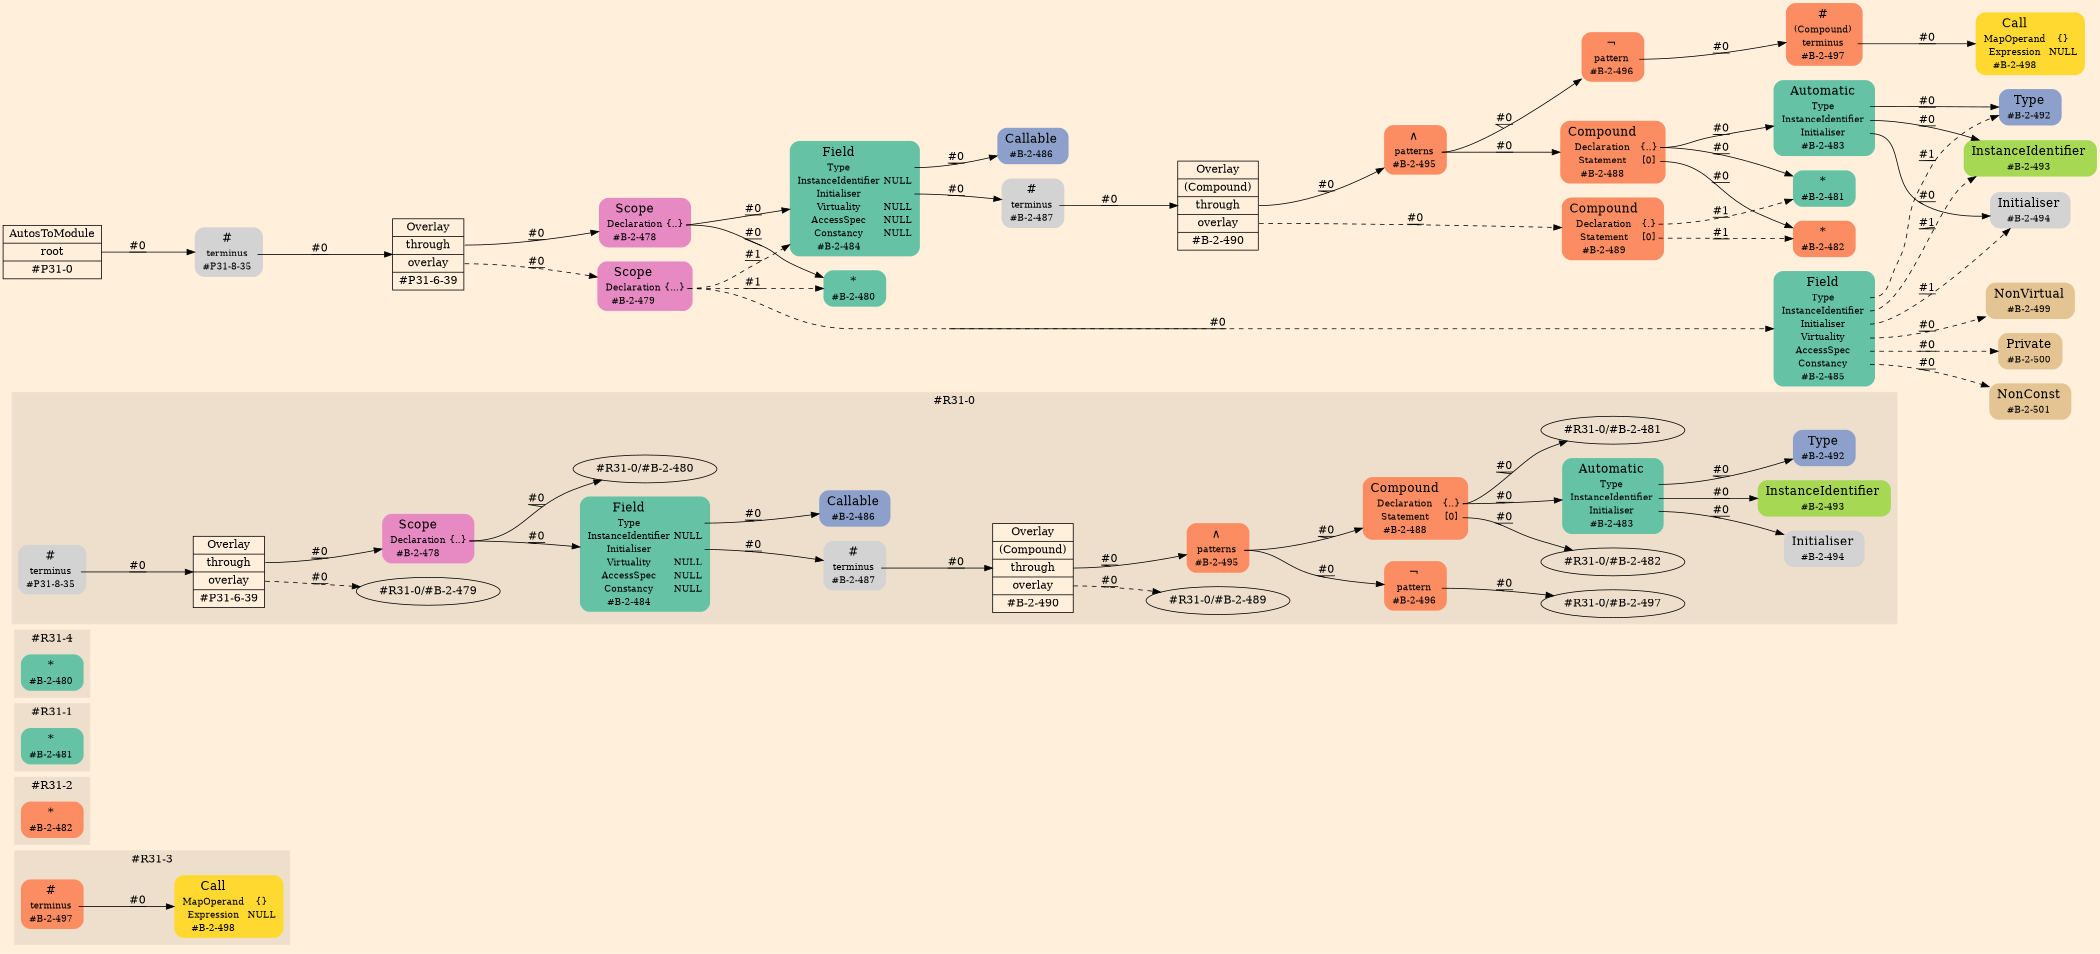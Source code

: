 digraph Inferno {
graph [
rankdir = "LR"
ranksep = 1.0
size = "14,20"
bgcolor = antiquewhite1
];
node [
];
subgraph "cluster#R31-3" {
label = "#R31-3"
style = "filled"
color = antiquewhite2
"#R31-3/#B-2-498" [
shape = "plaintext"
fillcolor = "/set28/6"
label = <<TABLE BORDER="0" CELLBORDER="0" CELLSPACING="0">
 <TR>
  <TD><FONT POINT-SIZE="16.0">Call</FONT></TD>
  <TD></TD>
 </TR>
 <TR>
  <TD>MapOperand</TD>
  <TD PORT="port0">{}</TD>
 </TR>
 <TR>
  <TD>Expression</TD>
  <TD PORT="port1">NULL</TD>
 </TR>
 <TR>
  <TD>#B-2-498</TD>
  <TD PORT="port2"></TD>
 </TR>
</TABLE>>
style = "rounded,filled"
fontsize = "12"
];
"#R31-3/#B-2-497" [
shape = "plaintext"
fillcolor = "/set28/2"
label = <<TABLE BORDER="0" CELLBORDER="0" CELLSPACING="0">
 <TR>
  <TD><FONT POINT-SIZE="16.0">#</FONT></TD>
  <TD></TD>
 </TR>
 <TR>
  <TD>terminus</TD>
  <TD PORT="port0"></TD>
 </TR>
 <TR>
  <TD>#B-2-497</TD>
  <TD PORT="port1"></TD>
 </TR>
</TABLE>>
style = "rounded,filled"
fontsize = "12"
];
"#R31-3/#B-2-497":port0 -> "#R31-3/#B-2-498" [style="solid"
label = "#0"
decorate = true
];
}
subgraph "cluster#R31-2" {
label = "#R31-2"
style = "filled"
color = antiquewhite2
"#R31-2/#B-2-482" [
shape = "plaintext"
fillcolor = "/set28/2"
label = <<TABLE BORDER="0" CELLBORDER="0" CELLSPACING="0">
 <TR>
  <TD><FONT POINT-SIZE="16.0">*</FONT></TD>
  <TD></TD>
 </TR>
 <TR>
  <TD>#B-2-482</TD>
  <TD PORT="port0"></TD>
 </TR>
</TABLE>>
style = "rounded,filled"
fontsize = "12"
];
}
subgraph "cluster#R31-1" {
label = "#R31-1"
style = "filled"
color = antiquewhite2
"#R31-1/#B-2-481" [
shape = "plaintext"
fillcolor = "/set28/1"
label = <<TABLE BORDER="0" CELLBORDER="0" CELLSPACING="0">
 <TR>
  <TD><FONT POINT-SIZE="16.0">*</FONT></TD>
  <TD></TD>
 </TR>
 <TR>
  <TD>#B-2-481</TD>
  <TD PORT="port0"></TD>
 </TR>
</TABLE>>
style = "rounded,filled"
fontsize = "12"
];
}
subgraph "cluster#R31-4" {
label = "#R31-4"
style = "filled"
color = antiquewhite2
"#R31-4/#B-2-480" [
shape = "plaintext"
fillcolor = "/set28/1"
label = <<TABLE BORDER="0" CELLBORDER="0" CELLSPACING="0">
 <TR>
  <TD><FONT POINT-SIZE="16.0">*</FONT></TD>
  <TD></TD>
 </TR>
 <TR>
  <TD>#B-2-480</TD>
  <TD PORT="port0"></TD>
 </TR>
</TABLE>>
style = "rounded,filled"
fontsize = "12"
];
}
subgraph "cluster#R31-0" {
label = "#R31-0"
style = "filled"
color = antiquewhite2
"#R31-0/#B-2-494" [
shape = "plaintext"
label = <<TABLE BORDER="0" CELLBORDER="0" CELLSPACING="0">
 <TR>
  <TD><FONT POINT-SIZE="16.0">Initialiser</FONT></TD>
  <TD></TD>
 </TR>
 <TR>
  <TD>#B-2-494</TD>
  <TD PORT="port0"></TD>
 </TR>
</TABLE>>
style = "rounded,filled"
fontsize = "12"
];
"#R31-0/#B-2-493" [
shape = "plaintext"
fillcolor = "/set28/5"
label = <<TABLE BORDER="0" CELLBORDER="0" CELLSPACING="0">
 <TR>
  <TD><FONT POINT-SIZE="16.0">InstanceIdentifier</FONT></TD>
  <TD></TD>
 </TR>
 <TR>
  <TD>#B-2-493</TD>
  <TD PORT="port0"></TD>
 </TR>
</TABLE>>
style = "rounded,filled"
fontsize = "12"
];
"#R31-0/#B-2-483" [
shape = "plaintext"
fillcolor = "/set28/1"
label = <<TABLE BORDER="0" CELLBORDER="0" CELLSPACING="0">
 <TR>
  <TD><FONT POINT-SIZE="16.0">Automatic</FONT></TD>
  <TD></TD>
 </TR>
 <TR>
  <TD>Type</TD>
  <TD PORT="port0"></TD>
 </TR>
 <TR>
  <TD>InstanceIdentifier</TD>
  <TD PORT="port1"></TD>
 </TR>
 <TR>
  <TD>Initialiser</TD>
  <TD PORT="port2"></TD>
 </TR>
 <TR>
  <TD>#B-2-483</TD>
  <TD PORT="port3"></TD>
 </TR>
</TABLE>>
style = "rounded,filled"
fontsize = "12"
];
"#R31-0/#B-2-496" [
shape = "plaintext"
fillcolor = "/set28/2"
label = <<TABLE BORDER="0" CELLBORDER="0" CELLSPACING="0">
 <TR>
  <TD><FONT POINT-SIZE="16.0">¬</FONT></TD>
  <TD></TD>
 </TR>
 <TR>
  <TD>pattern</TD>
  <TD PORT="port0"></TD>
 </TR>
 <TR>
  <TD>#B-2-496</TD>
  <TD PORT="port1"></TD>
 </TR>
</TABLE>>
style = "rounded,filled"
fontsize = "12"
];
"#R31-0/#B-2-490" [
shape = "record"
fillcolor = "/set28/2"
label = "<fixed> Overlay | <port0> (Compound) | <port1> through | <port2> overlay | <port3> #B-2-490"
style = "filled"
fontsize = "14"
fillcolor = antiquewhite1
];
"#R31-0/#P31-8-35" [
shape = "plaintext"
label = <<TABLE BORDER="0" CELLBORDER="0" CELLSPACING="0">
 <TR>
  <TD><FONT POINT-SIZE="16.0">#</FONT></TD>
  <TD></TD>
 </TR>
 <TR>
  <TD>terminus</TD>
  <TD PORT="port0"></TD>
 </TR>
 <TR>
  <TD>#P31-8-35</TD>
  <TD PORT="port1"></TD>
 </TR>
</TABLE>>
style = "rounded,filled"
fontsize = "12"
];
"#R31-0/#B-2-492" [
shape = "plaintext"
fillcolor = "/set28/3"
label = <<TABLE BORDER="0" CELLBORDER="0" CELLSPACING="0">
 <TR>
  <TD><FONT POINT-SIZE="16.0">Type</FONT></TD>
  <TD></TD>
 </TR>
 <TR>
  <TD>#B-2-492</TD>
  <TD PORT="port0"></TD>
 </TR>
</TABLE>>
style = "rounded,filled"
fontsize = "12"
];
"#R31-0/#B-2-486" [
shape = "plaintext"
fillcolor = "/set28/3"
label = <<TABLE BORDER="0" CELLBORDER="0" CELLSPACING="0">
 <TR>
  <TD><FONT POINT-SIZE="16.0">Callable</FONT></TD>
  <TD></TD>
 </TR>
 <TR>
  <TD>#B-2-486</TD>
  <TD PORT="port0"></TD>
 </TR>
</TABLE>>
style = "rounded,filled"
fontsize = "12"
];
"#R31-0/#B-2-484" [
shape = "plaintext"
fillcolor = "/set28/1"
label = <<TABLE BORDER="0" CELLBORDER="0" CELLSPACING="0">
 <TR>
  <TD><FONT POINT-SIZE="16.0">Field</FONT></TD>
  <TD></TD>
 </TR>
 <TR>
  <TD>Type</TD>
  <TD PORT="port0"></TD>
 </TR>
 <TR>
  <TD>InstanceIdentifier</TD>
  <TD PORT="port1">NULL</TD>
 </TR>
 <TR>
  <TD>Initialiser</TD>
  <TD PORT="port2"></TD>
 </TR>
 <TR>
  <TD>Virtuality</TD>
  <TD PORT="port3">NULL</TD>
 </TR>
 <TR>
  <TD>AccessSpec</TD>
  <TD PORT="port4">NULL</TD>
 </TR>
 <TR>
  <TD>Constancy</TD>
  <TD PORT="port5">NULL</TD>
 </TR>
 <TR>
  <TD>#B-2-484</TD>
  <TD PORT="port6"></TD>
 </TR>
</TABLE>>
style = "rounded,filled"
fontsize = "12"
];
"#R31-0/#B-2-488" [
shape = "plaintext"
fillcolor = "/set28/2"
label = <<TABLE BORDER="0" CELLBORDER="0" CELLSPACING="0">
 <TR>
  <TD><FONT POINT-SIZE="16.0">Compound</FONT></TD>
  <TD></TD>
 </TR>
 <TR>
  <TD>Declaration</TD>
  <TD PORT="port0">{..}</TD>
 </TR>
 <TR>
  <TD>Statement</TD>
  <TD PORT="port1">[0]</TD>
 </TR>
 <TR>
  <TD>#B-2-488</TD>
  <TD PORT="port2"></TD>
 </TR>
</TABLE>>
style = "rounded,filled"
fontsize = "12"
];
"#R31-0/#B-2-495" [
shape = "plaintext"
fillcolor = "/set28/2"
label = <<TABLE BORDER="0" CELLBORDER="0" CELLSPACING="0">
 <TR>
  <TD><FONT POINT-SIZE="16.0">∧</FONT></TD>
  <TD></TD>
 </TR>
 <TR>
  <TD>patterns</TD>
  <TD PORT="port0"></TD>
 </TR>
 <TR>
  <TD>#B-2-495</TD>
  <TD PORT="port1"></TD>
 </TR>
</TABLE>>
style = "rounded,filled"
fontsize = "12"
];
"#R31-0/#P31-6-39" [
shape = "record"
label = "<fixed> Overlay | <port0> through | <port1> overlay | <port2> #P31-6-39"
style = "filled"
fontsize = "14"
fillcolor = antiquewhite1
];
"#R31-0/#B-2-478" [
shape = "plaintext"
fillcolor = "/set28/4"
label = <<TABLE BORDER="0" CELLBORDER="0" CELLSPACING="0">
 <TR>
  <TD><FONT POINT-SIZE="16.0">Scope</FONT></TD>
  <TD></TD>
 </TR>
 <TR>
  <TD>Declaration</TD>
  <TD PORT="port0">{..}</TD>
 </TR>
 <TR>
  <TD>#B-2-478</TD>
  <TD PORT="port1"></TD>
 </TR>
</TABLE>>
style = "rounded,filled"
fontsize = "12"
];
"#R31-0/#B-2-487" [
shape = "plaintext"
label = <<TABLE BORDER="0" CELLBORDER="0" CELLSPACING="0">
 <TR>
  <TD><FONT POINT-SIZE="16.0">#</FONT></TD>
  <TD></TD>
 </TR>
 <TR>
  <TD>terminus</TD>
  <TD PORT="port0"></TD>
 </TR>
 <TR>
  <TD>#B-2-487</TD>
  <TD PORT="port1"></TD>
 </TR>
</TABLE>>
style = "rounded,filled"
fontsize = "12"
];
"#R31-0/#B-2-483":port0 -> "#R31-0/#B-2-492" [style="solid"
label = "#0"
decorate = true
];
"#R31-0/#B-2-483":port1 -> "#R31-0/#B-2-493" [style="solid"
label = "#0"
decorate = true
];
"#R31-0/#B-2-483":port2 -> "#R31-0/#B-2-494" [style="solid"
label = "#0"
decorate = true
];
"#R31-0/#B-2-496":port0 -> "#R31-0/#B-2-497" [style="solid"
label = "#0"
decorate = true
];
"#R31-0/#B-2-490":port1 -> "#R31-0/#B-2-495" [style="solid"
label = "#0"
decorate = true
];
"#R31-0/#B-2-490":port2 -> "#R31-0/#B-2-489" [style="dashed"
label = "#0"
decorate = true
];
"#R31-0/#P31-8-35":port0 -> "#R31-0/#P31-6-39" [style="solid"
label = "#0"
decorate = true
];
"#R31-0/#B-2-484":port0 -> "#R31-0/#B-2-486" [style="solid"
label = "#0"
decorate = true
];
"#R31-0/#B-2-484":port2 -> "#R31-0/#B-2-487" [style="solid"
label = "#0"
decorate = true
];
"#R31-0/#B-2-488":port0 -> "#R31-0/#B-2-481" [style="solid"
label = "#0"
decorate = true
];
"#R31-0/#B-2-488":port0 -> "#R31-0/#B-2-483" [style="solid"
label = "#0"
decorate = true
];
"#R31-0/#B-2-488":port1 -> "#R31-0/#B-2-482" [style="solid"
label = "#0"
decorate = true
];
"#R31-0/#B-2-495":port0 -> "#R31-0/#B-2-496" [style="solid"
label = "#0"
decorate = true
];
"#R31-0/#B-2-495":port0 -> "#R31-0/#B-2-488" [style="solid"
label = "#0"
decorate = true
];
"#R31-0/#P31-6-39":port0 -> "#R31-0/#B-2-478" [style="solid"
label = "#0"
decorate = true
];
"#R31-0/#P31-6-39":port1 -> "#R31-0/#B-2-479" [style="dashed"
label = "#0"
decorate = true
];
"#R31-0/#B-2-478":port0 -> "#R31-0/#B-2-480" [style="solid"
label = "#0"
decorate = true
];
"#R31-0/#B-2-478":port0 -> "#R31-0/#B-2-484" [style="solid"
label = "#0"
decorate = true
];
"#R31-0/#B-2-487":port0 -> "#R31-0/#B-2-490" [style="solid"
label = "#0"
decorate = true
];
}
"/CR#P31-0" [
shape = "record"
fillcolor = "transparent"
label = "<fixed> AutosToModule | <port0> root | <port1> #P31-0"
style = "filled"
fontsize = "14"
fillcolor = antiquewhite1
];
"/#P31-8-35" [
shape = "plaintext"
label = <<TABLE BORDER="0" CELLBORDER="0" CELLSPACING="0">
 <TR>
  <TD><FONT POINT-SIZE="16.0">#</FONT></TD>
  <TD></TD>
 </TR>
 <TR>
  <TD>terminus</TD>
  <TD PORT="port0"></TD>
 </TR>
 <TR>
  <TD>#P31-8-35</TD>
  <TD PORT="port1"></TD>
 </TR>
</TABLE>>
style = "rounded,filled"
fontsize = "12"
];
"/#P31-6-39" [
shape = "record"
label = "<fixed> Overlay | <port0> through | <port1> overlay | <port2> #P31-6-39"
style = "filled"
fontsize = "14"
fillcolor = antiquewhite1
];
"/#B-2-478" [
shape = "plaintext"
fillcolor = "/set28/4"
label = <<TABLE BORDER="0" CELLBORDER="0" CELLSPACING="0">
 <TR>
  <TD><FONT POINT-SIZE="16.0">Scope</FONT></TD>
  <TD></TD>
 </TR>
 <TR>
  <TD>Declaration</TD>
  <TD PORT="port0">{..}</TD>
 </TR>
 <TR>
  <TD>#B-2-478</TD>
  <TD PORT="port1"></TD>
 </TR>
</TABLE>>
style = "rounded,filled"
fontsize = "12"
];
"/#B-2-480" [
shape = "plaintext"
fillcolor = "/set28/1"
label = <<TABLE BORDER="0" CELLBORDER="0" CELLSPACING="0">
 <TR>
  <TD><FONT POINT-SIZE="16.0">*</FONT></TD>
  <TD></TD>
 </TR>
 <TR>
  <TD>#B-2-480</TD>
  <TD PORT="port0"></TD>
 </TR>
</TABLE>>
style = "rounded,filled"
fontsize = "12"
];
"/#B-2-484" [
shape = "plaintext"
fillcolor = "/set28/1"
label = <<TABLE BORDER="0" CELLBORDER="0" CELLSPACING="0">
 <TR>
  <TD><FONT POINT-SIZE="16.0">Field</FONT></TD>
  <TD></TD>
 </TR>
 <TR>
  <TD>Type</TD>
  <TD PORT="port0"></TD>
 </TR>
 <TR>
  <TD>InstanceIdentifier</TD>
  <TD PORT="port1">NULL</TD>
 </TR>
 <TR>
  <TD>Initialiser</TD>
  <TD PORT="port2"></TD>
 </TR>
 <TR>
  <TD>Virtuality</TD>
  <TD PORT="port3">NULL</TD>
 </TR>
 <TR>
  <TD>AccessSpec</TD>
  <TD PORT="port4">NULL</TD>
 </TR>
 <TR>
  <TD>Constancy</TD>
  <TD PORT="port5">NULL</TD>
 </TR>
 <TR>
  <TD>#B-2-484</TD>
  <TD PORT="port6"></TD>
 </TR>
</TABLE>>
style = "rounded,filled"
fontsize = "12"
];
"/#B-2-486" [
shape = "plaintext"
fillcolor = "/set28/3"
label = <<TABLE BORDER="0" CELLBORDER="0" CELLSPACING="0">
 <TR>
  <TD><FONT POINT-SIZE="16.0">Callable</FONT></TD>
  <TD></TD>
 </TR>
 <TR>
  <TD>#B-2-486</TD>
  <TD PORT="port0"></TD>
 </TR>
</TABLE>>
style = "rounded,filled"
fontsize = "12"
];
"/#B-2-487" [
shape = "plaintext"
label = <<TABLE BORDER="0" CELLBORDER="0" CELLSPACING="0">
 <TR>
  <TD><FONT POINT-SIZE="16.0">#</FONT></TD>
  <TD></TD>
 </TR>
 <TR>
  <TD>terminus</TD>
  <TD PORT="port0"></TD>
 </TR>
 <TR>
  <TD>#B-2-487</TD>
  <TD PORT="port1"></TD>
 </TR>
</TABLE>>
style = "rounded,filled"
fontsize = "12"
];
"/#B-2-490" [
shape = "record"
fillcolor = "/set28/2"
label = "<fixed> Overlay | <port0> (Compound) | <port1> through | <port2> overlay | <port3> #B-2-490"
style = "filled"
fontsize = "14"
fillcolor = antiquewhite1
];
"/#B-2-495" [
shape = "plaintext"
fillcolor = "/set28/2"
label = <<TABLE BORDER="0" CELLBORDER="0" CELLSPACING="0">
 <TR>
  <TD><FONT POINT-SIZE="16.0">∧</FONT></TD>
  <TD></TD>
 </TR>
 <TR>
  <TD>patterns</TD>
  <TD PORT="port0"></TD>
 </TR>
 <TR>
  <TD>#B-2-495</TD>
  <TD PORT="port1"></TD>
 </TR>
</TABLE>>
style = "rounded,filled"
fontsize = "12"
];
"/#B-2-496" [
shape = "plaintext"
fillcolor = "/set28/2"
label = <<TABLE BORDER="0" CELLBORDER="0" CELLSPACING="0">
 <TR>
  <TD><FONT POINT-SIZE="16.0">¬</FONT></TD>
  <TD></TD>
 </TR>
 <TR>
  <TD>pattern</TD>
  <TD PORT="port0"></TD>
 </TR>
 <TR>
  <TD>#B-2-496</TD>
  <TD PORT="port1"></TD>
 </TR>
</TABLE>>
style = "rounded,filled"
fontsize = "12"
];
"/#B-2-497" [
shape = "plaintext"
fillcolor = "/set28/2"
label = <<TABLE BORDER="0" CELLBORDER="0" CELLSPACING="0">
 <TR>
  <TD><FONT POINT-SIZE="16.0">#</FONT></TD>
  <TD></TD>
 </TR>
 <TR>
  <TD>(Compound)</TD>
  <TD PORT="port0"></TD>
 </TR>
 <TR>
  <TD>terminus</TD>
  <TD PORT="port1"></TD>
 </TR>
 <TR>
  <TD>#B-2-497</TD>
  <TD PORT="port2"></TD>
 </TR>
</TABLE>>
style = "rounded,filled"
fontsize = "12"
];
"/#B-2-498" [
shape = "plaintext"
fillcolor = "/set28/6"
label = <<TABLE BORDER="0" CELLBORDER="0" CELLSPACING="0">
 <TR>
  <TD><FONT POINT-SIZE="16.0">Call</FONT></TD>
  <TD></TD>
 </TR>
 <TR>
  <TD>MapOperand</TD>
  <TD PORT="port0">{}</TD>
 </TR>
 <TR>
  <TD>Expression</TD>
  <TD PORT="port1">NULL</TD>
 </TR>
 <TR>
  <TD>#B-2-498</TD>
  <TD PORT="port2"></TD>
 </TR>
</TABLE>>
style = "rounded,filled"
fontsize = "12"
];
"/#B-2-488" [
shape = "plaintext"
fillcolor = "/set28/2"
label = <<TABLE BORDER="0" CELLBORDER="0" CELLSPACING="0">
 <TR>
  <TD><FONT POINT-SIZE="16.0">Compound</FONT></TD>
  <TD></TD>
 </TR>
 <TR>
  <TD>Declaration</TD>
  <TD PORT="port0">{..}</TD>
 </TR>
 <TR>
  <TD>Statement</TD>
  <TD PORT="port1">[0]</TD>
 </TR>
 <TR>
  <TD>#B-2-488</TD>
  <TD PORT="port2"></TD>
 </TR>
</TABLE>>
style = "rounded,filled"
fontsize = "12"
];
"/#B-2-481" [
shape = "plaintext"
fillcolor = "/set28/1"
label = <<TABLE BORDER="0" CELLBORDER="0" CELLSPACING="0">
 <TR>
  <TD><FONT POINT-SIZE="16.0">*</FONT></TD>
  <TD></TD>
 </TR>
 <TR>
  <TD>#B-2-481</TD>
  <TD PORT="port0"></TD>
 </TR>
</TABLE>>
style = "rounded,filled"
fontsize = "12"
];
"/#B-2-483" [
shape = "plaintext"
fillcolor = "/set28/1"
label = <<TABLE BORDER="0" CELLBORDER="0" CELLSPACING="0">
 <TR>
  <TD><FONT POINT-SIZE="16.0">Automatic</FONT></TD>
  <TD></TD>
 </TR>
 <TR>
  <TD>Type</TD>
  <TD PORT="port0"></TD>
 </TR>
 <TR>
  <TD>InstanceIdentifier</TD>
  <TD PORT="port1"></TD>
 </TR>
 <TR>
  <TD>Initialiser</TD>
  <TD PORT="port2"></TD>
 </TR>
 <TR>
  <TD>#B-2-483</TD>
  <TD PORT="port3"></TD>
 </TR>
</TABLE>>
style = "rounded,filled"
fontsize = "12"
];
"/#B-2-492" [
shape = "plaintext"
fillcolor = "/set28/3"
label = <<TABLE BORDER="0" CELLBORDER="0" CELLSPACING="0">
 <TR>
  <TD><FONT POINT-SIZE="16.0">Type</FONT></TD>
  <TD></TD>
 </TR>
 <TR>
  <TD>#B-2-492</TD>
  <TD PORT="port0"></TD>
 </TR>
</TABLE>>
style = "rounded,filled"
fontsize = "12"
];
"/#B-2-493" [
shape = "plaintext"
fillcolor = "/set28/5"
label = <<TABLE BORDER="0" CELLBORDER="0" CELLSPACING="0">
 <TR>
  <TD><FONT POINT-SIZE="16.0">InstanceIdentifier</FONT></TD>
  <TD></TD>
 </TR>
 <TR>
  <TD>#B-2-493</TD>
  <TD PORT="port0"></TD>
 </TR>
</TABLE>>
style = "rounded,filled"
fontsize = "12"
];
"/#B-2-494" [
shape = "plaintext"
label = <<TABLE BORDER="0" CELLBORDER="0" CELLSPACING="0">
 <TR>
  <TD><FONT POINT-SIZE="16.0">Initialiser</FONT></TD>
  <TD></TD>
 </TR>
 <TR>
  <TD>#B-2-494</TD>
  <TD PORT="port0"></TD>
 </TR>
</TABLE>>
style = "rounded,filled"
fontsize = "12"
];
"/#B-2-482" [
shape = "plaintext"
fillcolor = "/set28/2"
label = <<TABLE BORDER="0" CELLBORDER="0" CELLSPACING="0">
 <TR>
  <TD><FONT POINT-SIZE="16.0">*</FONT></TD>
  <TD></TD>
 </TR>
 <TR>
  <TD>#B-2-482</TD>
  <TD PORT="port0"></TD>
 </TR>
</TABLE>>
style = "rounded,filled"
fontsize = "12"
];
"/#B-2-489" [
shape = "plaintext"
fillcolor = "/set28/2"
label = <<TABLE BORDER="0" CELLBORDER="0" CELLSPACING="0">
 <TR>
  <TD><FONT POINT-SIZE="16.0">Compound</FONT></TD>
  <TD></TD>
 </TR>
 <TR>
  <TD>Declaration</TD>
  <TD PORT="port0">{.}</TD>
 </TR>
 <TR>
  <TD>Statement</TD>
  <TD PORT="port1">[0]</TD>
 </TR>
 <TR>
  <TD>#B-2-489</TD>
  <TD PORT="port2"></TD>
 </TR>
</TABLE>>
style = "rounded,filled"
fontsize = "12"
];
"/#B-2-479" [
shape = "plaintext"
fillcolor = "/set28/4"
label = <<TABLE BORDER="0" CELLBORDER="0" CELLSPACING="0">
 <TR>
  <TD><FONT POINT-SIZE="16.0">Scope</FONT></TD>
  <TD></TD>
 </TR>
 <TR>
  <TD>Declaration</TD>
  <TD PORT="port0">{...}</TD>
 </TR>
 <TR>
  <TD>#B-2-479</TD>
  <TD PORT="port1"></TD>
 </TR>
</TABLE>>
style = "rounded,filled"
fontsize = "12"
];
"/#B-2-485" [
shape = "plaintext"
fillcolor = "/set28/1"
label = <<TABLE BORDER="0" CELLBORDER="0" CELLSPACING="0">
 <TR>
  <TD><FONT POINT-SIZE="16.0">Field</FONT></TD>
  <TD></TD>
 </TR>
 <TR>
  <TD>Type</TD>
  <TD PORT="port0"></TD>
 </TR>
 <TR>
  <TD>InstanceIdentifier</TD>
  <TD PORT="port1"></TD>
 </TR>
 <TR>
  <TD>Initialiser</TD>
  <TD PORT="port2"></TD>
 </TR>
 <TR>
  <TD>Virtuality</TD>
  <TD PORT="port3"></TD>
 </TR>
 <TR>
  <TD>AccessSpec</TD>
  <TD PORT="port4"></TD>
 </TR>
 <TR>
  <TD>Constancy</TD>
  <TD PORT="port5"></TD>
 </TR>
 <TR>
  <TD>#B-2-485</TD>
  <TD PORT="port6"></TD>
 </TR>
</TABLE>>
style = "rounded,filled"
fontsize = "12"
];
"/#B-2-499" [
shape = "plaintext"
fillcolor = "/set28/7"
label = <<TABLE BORDER="0" CELLBORDER="0" CELLSPACING="0">
 <TR>
  <TD><FONT POINT-SIZE="16.0">NonVirtual</FONT></TD>
  <TD></TD>
 </TR>
 <TR>
  <TD>#B-2-499</TD>
  <TD PORT="port0"></TD>
 </TR>
</TABLE>>
style = "rounded,filled"
fontsize = "12"
];
"/#B-2-500" [
shape = "plaintext"
fillcolor = "/set28/7"
label = <<TABLE BORDER="0" CELLBORDER="0" CELLSPACING="0">
 <TR>
  <TD><FONT POINT-SIZE="16.0">Private</FONT></TD>
  <TD></TD>
 </TR>
 <TR>
  <TD>#B-2-500</TD>
  <TD PORT="port0"></TD>
 </TR>
</TABLE>>
style = "rounded,filled"
fontsize = "12"
];
"/#B-2-501" [
shape = "plaintext"
fillcolor = "/set28/7"
label = <<TABLE BORDER="0" CELLBORDER="0" CELLSPACING="0">
 <TR>
  <TD><FONT POINT-SIZE="16.0">NonConst</FONT></TD>
  <TD></TD>
 </TR>
 <TR>
  <TD>#B-2-501</TD>
  <TD PORT="port0"></TD>
 </TR>
</TABLE>>
style = "rounded,filled"
fontsize = "12"
];
"/CR#P31-0":port0 -> "/#P31-8-35" [style="solid"
label = "#0"
decorate = true
];
"/#P31-8-35":port0 -> "/#P31-6-39" [style="solid"
label = "#0"
decorate = true
];
"/#P31-6-39":port0 -> "/#B-2-478" [style="solid"
label = "#0"
decorate = true
];
"/#P31-6-39":port1 -> "/#B-2-479" [style="dashed"
label = "#0"
decorate = true
];
"/#B-2-478":port0 -> "/#B-2-480" [style="solid"
label = "#0"
decorate = true
];
"/#B-2-478":port0 -> "/#B-2-484" [style="solid"
label = "#0"
decorate = true
];
"/#B-2-484":port0 -> "/#B-2-486" [style="solid"
label = "#0"
decorate = true
];
"/#B-2-484":port2 -> "/#B-2-487" [style="solid"
label = "#0"
decorate = true
];
"/#B-2-487":port0 -> "/#B-2-490" [style="solid"
label = "#0"
decorate = true
];
"/#B-2-490":port1 -> "/#B-2-495" [style="solid"
label = "#0"
decorate = true
];
"/#B-2-490":port2 -> "/#B-2-489" [style="dashed"
label = "#0"
decorate = true
];
"/#B-2-495":port0 -> "/#B-2-496" [style="solid"
label = "#0"
decorate = true
];
"/#B-2-495":port0 -> "/#B-2-488" [style="solid"
label = "#0"
decorate = true
];
"/#B-2-496":port0 -> "/#B-2-497" [style="solid"
label = "#0"
decorate = true
];
"/#B-2-497":port1 -> "/#B-2-498" [style="solid"
label = "#0"
decorate = true
];
"/#B-2-488":port0 -> "/#B-2-481" [style="solid"
label = "#0"
decorate = true
];
"/#B-2-488":port0 -> "/#B-2-483" [style="solid"
label = "#0"
decorate = true
];
"/#B-2-488":port1 -> "/#B-2-482" [style="solid"
label = "#0"
decorate = true
];
"/#B-2-483":port0 -> "/#B-2-492" [style="solid"
label = "#0"
decorate = true
];
"/#B-2-483":port1 -> "/#B-2-493" [style="solid"
label = "#0"
decorate = true
];
"/#B-2-483":port2 -> "/#B-2-494" [style="solid"
label = "#0"
decorate = true
];
"/#B-2-489":port0 -> "/#B-2-481" [style="dashed"
label = "#1"
decorate = true
];
"/#B-2-489":port1 -> "/#B-2-482" [style="dashed"
label = "#1"
decorate = true
];
"/#B-2-479":port0 -> "/#B-2-480" [style="dashed"
label = "#1"
decorate = true
];
"/#B-2-479":port0 -> "/#B-2-484" [style="dashed"
label = "#1"
decorate = true
];
"/#B-2-479":port0 -> "/#B-2-485" [style="dashed"
label = "#0"
decorate = true
];
"/#B-2-485":port0 -> "/#B-2-492" [style="dashed"
label = "#1"
decorate = true
];
"/#B-2-485":port1 -> "/#B-2-493" [style="dashed"
label = "#1"
decorate = true
];
"/#B-2-485":port2 -> "/#B-2-494" [style="dashed"
label = "#1"
decorate = true
];
"/#B-2-485":port3 -> "/#B-2-499" [style="dashed"
label = "#0"
decorate = true
];
"/#B-2-485":port4 -> "/#B-2-500" [style="dashed"
label = "#0"
decorate = true
];
"/#B-2-485":port5 -> "/#B-2-501" [style="dashed"
label = "#0"
decorate = true
];
}
